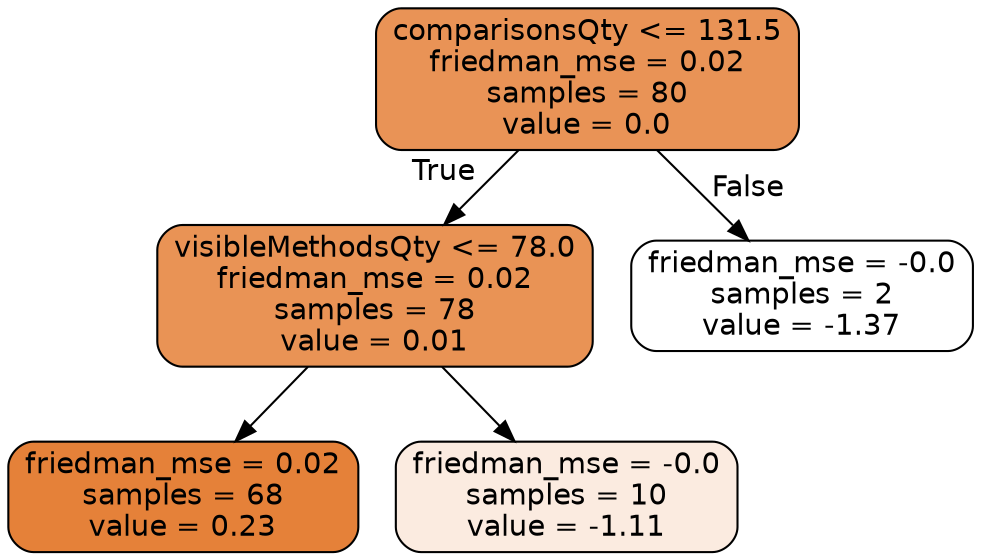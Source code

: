 digraph Tree {
node [shape=box, style="filled, rounded", color="black", fontname="helvetica"] ;
edge [fontname="helvetica"] ;
0 [label="comparisonsQty <= 131.5\nfriedman_mse = 0.02\nsamples = 80\nvalue = 0.0", fillcolor="#e99356"] ;
1 [label="visibleMethodsQty <= 78.0\nfriedman_mse = 0.02\nsamples = 78\nvalue = 0.01", fillcolor="#e99355"] ;
0 -> 1 [labeldistance=2.5, labelangle=45, headlabel="True"] ;
3 [label="friedman_mse = 0.02\nsamples = 68\nvalue = 0.23", fillcolor="#e58139"] ;
1 -> 3 ;
4 [label="friedman_mse = -0.0\nsamples = 10\nvalue = -1.11", fillcolor="#fbebe0"] ;
1 -> 4 ;
2 [label="friedman_mse = -0.0\nsamples = 2\nvalue = -1.37", fillcolor="#ffffff"] ;
0 -> 2 [labeldistance=2.5, labelangle=-45, headlabel="False"] ;
}